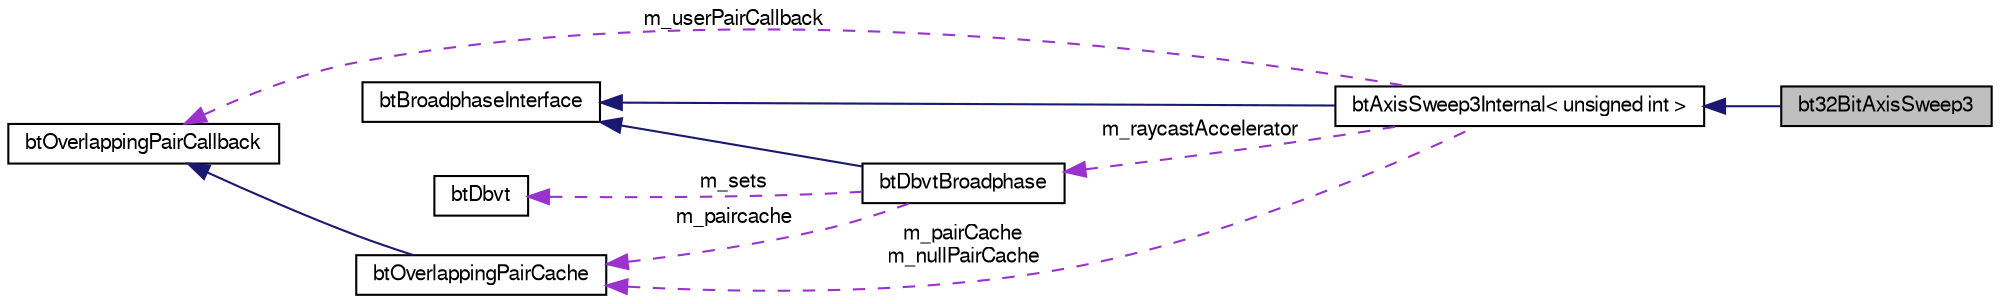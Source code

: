 digraph G
{
  bgcolor="transparent";
  edge [fontname="FreeSans",fontsize=10,labelfontname="FreeSans",labelfontsize=10];
  node [fontname="FreeSans",fontsize=10,shape=record];
  rankdir=LR;
  Node1 [label="bt32BitAxisSweep3",height=0.2,width=0.4,color="black", fillcolor="grey75", style="filled" fontcolor="black"];
  Node2 -> Node1 [dir=back,color="midnightblue",fontsize=10,style="solid"];
  Node2 [label="btAxisSweep3Internal\< unsigned int \>",height=0.2,width=0.4,color="black",URL="$classbt_axis_sweep3_internal.html"];
  Node3 -> Node2 [dir=back,color="midnightblue",fontsize=10,style="solid"];
  Node3 [label="btBroadphaseInterface",height=0.2,width=0.4,color="black",URL="$classbt_broadphase_interface.html"];
  Node4 -> Node2 [dir=back,color="darkorchid3",fontsize=10,style="dashed",label="m_userPairCallback"];
  Node4 [label="btOverlappingPairCallback",height=0.2,width=0.4,color="black",URL="$classbt_overlapping_pair_callback.html",tooltip="The btOverlappingPairCallback class is an additional optional broadphase user callback..."];
  Node5 -> Node2 [dir=back,color="darkorchid3",fontsize=10,style="dashed",label="m_pairCache\nm_nullPairCache"];
  Node5 [label="btOverlappingPairCache",height=0.2,width=0.4,color="black",URL="$classbt_overlapping_pair_cache.html"];
  Node4 -> Node5 [dir=back,color="midnightblue",fontsize=10,style="solid"];
  Node6 -> Node2 [dir=back,color="darkorchid3",fontsize=10,style="dashed",label="m_raycastAccelerator"];
  Node6 [label="btDbvtBroadphase",height=0.2,width=0.4,color="black",URL="$structbt_dbvt_broadphase.html"];
  Node3 -> Node6 [dir=back,color="midnightblue",fontsize=10,style="solid"];
  Node5 -> Node6 [dir=back,color="darkorchid3",fontsize=10,style="dashed",label="m_paircache"];
  Node7 -> Node6 [dir=back,color="darkorchid3",fontsize=10,style="dashed",label="m_sets"];
  Node7 [label="btDbvt",height=0.2,width=0.4,color="black",URL="$structbt_dbvt.html"];
}
